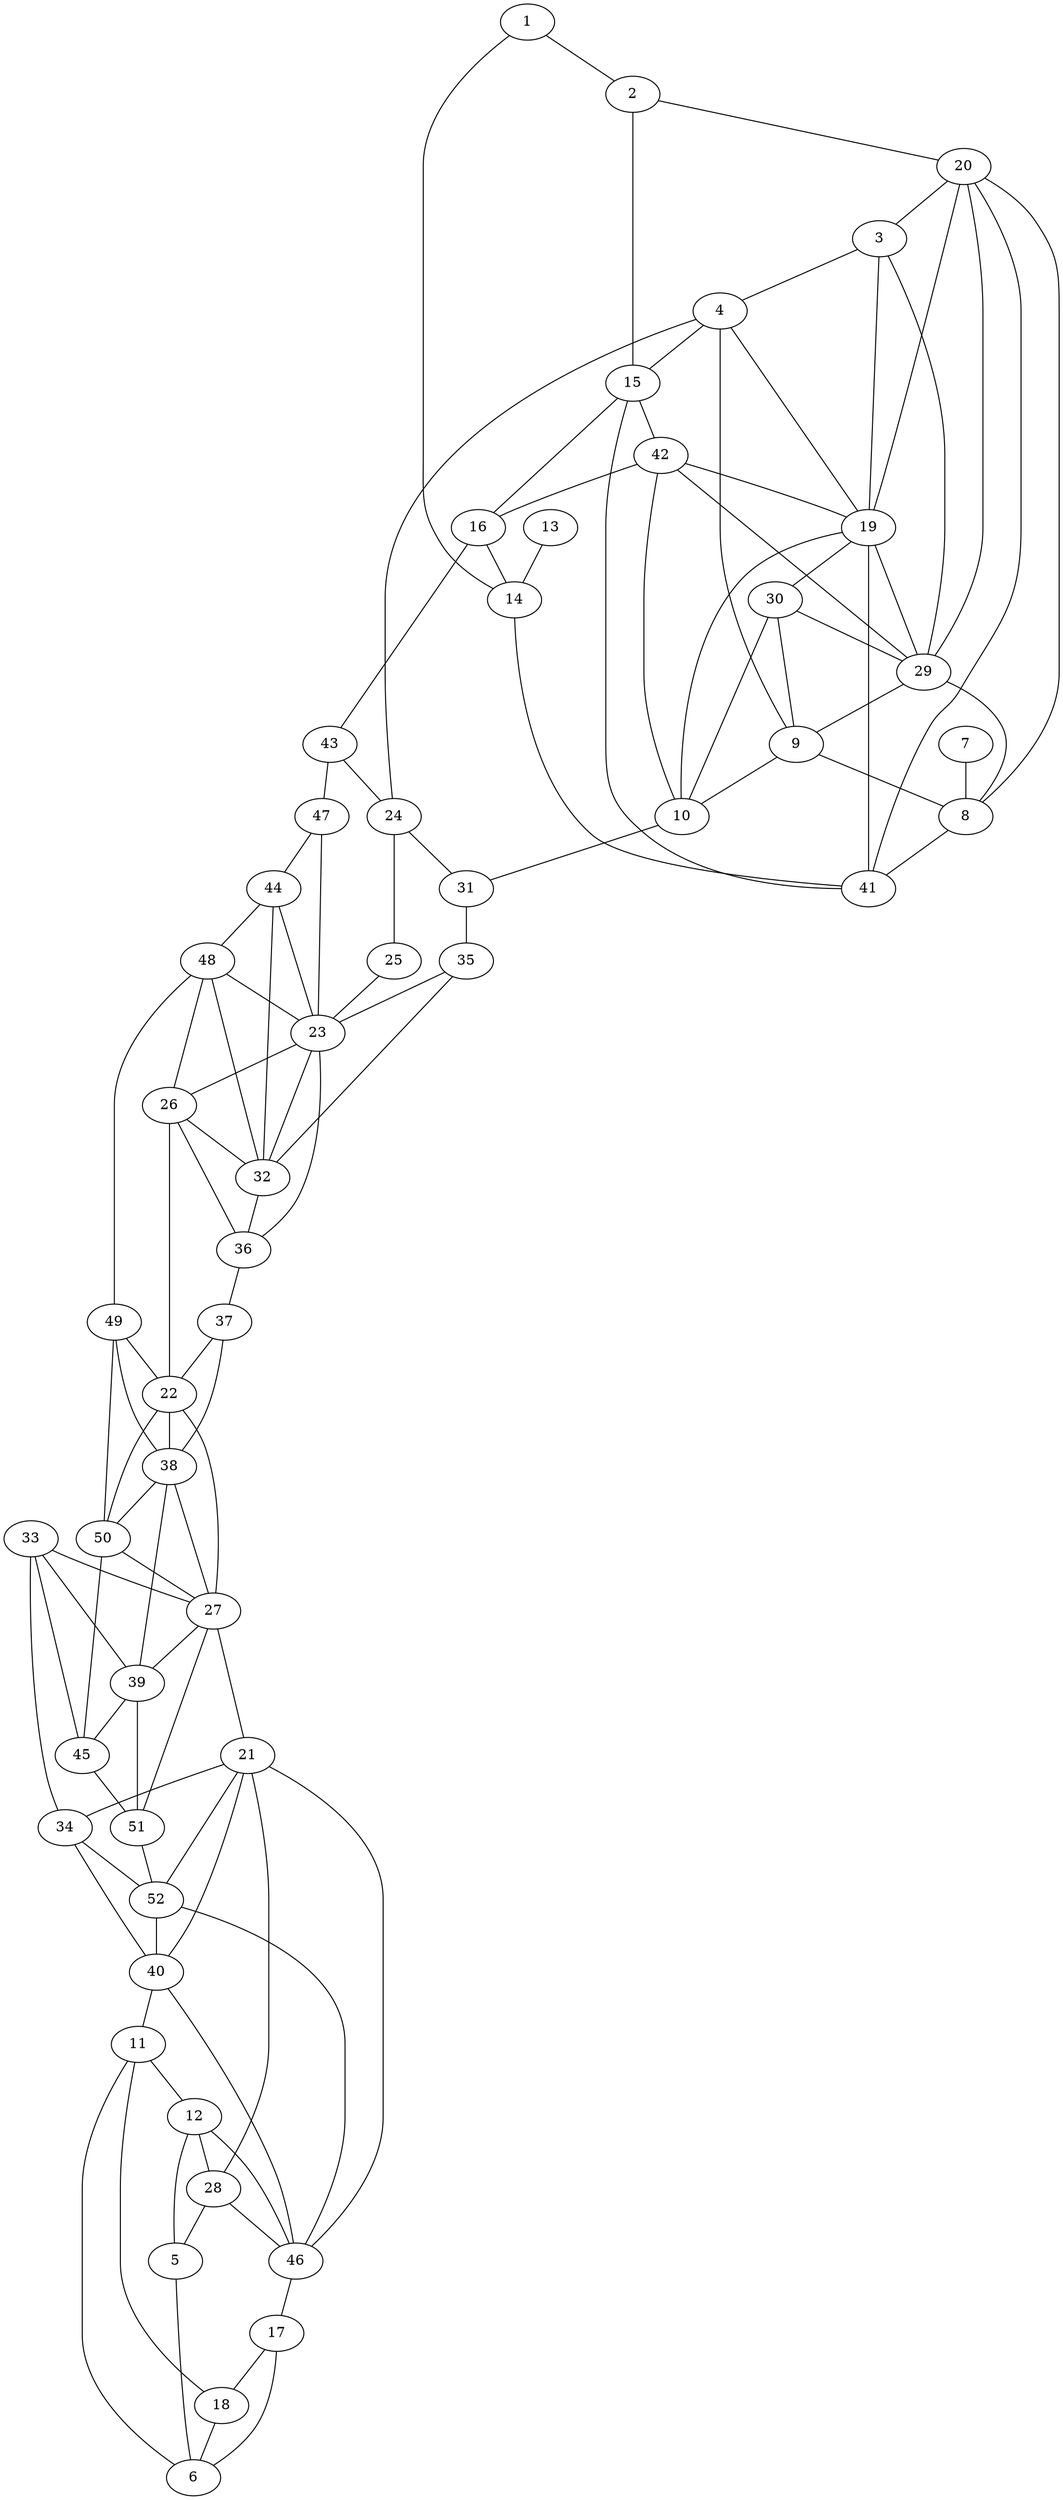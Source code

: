 graph pdb3std {
	1	 [aaLength=20,
		sequence=MTCVYEWADSYDSKDWDRLR,
		type=0];
	2	 [aaLength=5,
		sequence=IAPTL,
		type=0];
	1 -- 2	 [distance0="24.25646",
		frequency=1,
		type0=3];
	20	 [aaLength=4,
		sequence=LDKL,
		type=1];
	2 -- 20	 [distance0="7.0",
		frequency=1,
		type0=4];
	15	 [aaLength=4,
		sequence=WEAM,
		type=0];
	2 -- 15	 [distance0="19.75673",
		frequency=1,
		type0=2];
	3	 [aaLength=4,
		sequence=WEAM,
		type=0];
	4	 [aaLength=8,
		sequence=VSSKQVLG,
		type=0];
	3 -- 4	 [distance0="18.88697",
		frequency=1,
		type0=1];
	19	 [aaLength=3,
		sequence=AEE,
		type=1];
	3 -- 19	 [distance0="1.0",
		frequency=1,
		type0=4];
	29	 [aaLength=3,
		sequence=DKL,
		type=1];
	3 -- 29	 [distance0="21.15697",
		frequency=1,
		type0=3];
	9	 [aaLength=4,
		sequence=WEAM,
		type=0];
	4 -- 9	 [distance0="23.288",
		frequency=1,
		type0=2];
	4 -- 15	 [distance0="25.84639",
		frequency=1,
		type0=3];
	24	 [aaLength=7,
		sequence=GGTRWEK,
		type=1];
	4 -- 24	 [distance0="10.0",
		frequency=1,
		type0=4];
	5	 [aaLength=4,
		sequence=GRET,
		type=0];
	6	 [aaLength=6,
		sequence=GDK,
		type=0];
	5 -- 6	 [distance0="7.456661",
		distance1="1.0",
		frequency=2,
		type0=1,
		type1=4];
	12	 [aaLength=6,
		sequence=GDK,
		type=0];
	5 -- 12	 [distance0="21.55689",
		frequency=1,
		type0=3];
	11	 [aaLength=4,
		sequence=GRET,
		type=0];
	6 -- 11	 [distance0="17.60116",
		frequency=1,
		type0=2];
	7	 [aaLength=20,
		sequence=MTCVYEWADSYDSKDWDRLR,
		type=0];
	8	 [aaLength=5,
		sequence=IAPTL,
		type=0];
	7 -- 8	 [distance0="24.35396",
		distance1="2.0",
		frequency=2,
		type0=3,
		type1=4];
	8 -- 20	 [distance0="15.47584",
		frequency=1,
		type0=1];
	8 -- 29	 [distance0="16.26351",
		distance1="8.0",
		frequency=2,
		type0=2,
		type1=4];
	41	 [aaLength=3,
		sequence=DKL,
		type=1];
	8 -- 41	 [distance0="16.26351",
		frequency=1,
		type0=3];
	9 -- 8	 [distance0="21.01593",
		frequency=1,
		type0=3];
	10	 [aaLength=8,
		sequence=VSSKQVLG,
		type=0];
	9 -- 10	 [distance0="18.9613",
		frequency=1,
		type0=1];
	30	 [aaLength=3,
		sequence=AEE,
		type=1];
	9 -- 30	 [distance0="1.0",
		frequency=1,
		type0=4];
	10 -- 19	 [distance0="12.79454",
		frequency=1,
		type0=1];
	10 -- 30	 [distance0="12.79454",
		frequency=1,
		type0=2];
	31	 [aaLength=7,
		sequence=GGTRWEK,
		type=1];
	10 -- 31	 [distance0="10.0",
		frequency=1,
		type0=4];
	42	 [aaLength=3,
		sequence=AEE,
		type=1];
	10 -- 42	 [distance0="12.79454",
		frequency=1,
		type0=3];
	11 -- 12	 [distance0="12.26433",
		distance1="1.0",
		frequency=2,
		type0=1,
		type1=4];
	28	 [aaLength=6,
		sequence=FDRIFE,
		type=1];
	12 -- 28	 [distance0="16.46868",
		frequency=1,
		type0=2];
	46	 [aaLength=6,
		sequence=FDRIFE,
		type=1];
	12 -- 46	 [distance0="16.46868",
		frequency=1,
		type0=3];
	13	 [aaLength=20,
		sequence=MTCVYEWADSYDSKDWDRLR,
		type=0];
	14	 [aaLength=7,
		sequence=IAPTLRI,
		type=0];
	13 -- 14	 [distance0="22.34521",
		distance1="2.0",
		frequency=2,
		type0=2,
		type1=4];
	14 -- 1	 [distance0="25.82385",
		frequency=1,
		type0=3];
	14 -- 41	 [distance0="6.0",
		frequency=1,
		type0=4];
	16	 [aaLength=8,
		sequence=VSSKQVLG,
		type=0];
	15 -- 16	 [distance0="18.48964",
		frequency=1,
		type0=1];
	15 -- 42	 [distance0="1.0",
		frequency=1,
		type0=4];
	16 -- 14	 [distance0="29.76248",
		frequency=1,
		type0=3];
	43	 [aaLength=7,
		sequence=GGTRWEK,
		type=1];
	16 -- 43	 [distance0="10.0",
		frequency=1,
		type0=4];
	17	 [aaLength=4,
		sequence=GRET,
		type=0];
	17 -- 6	 [distance0="21.26553",
		frequency=1,
		type0=2];
	18	 [aaLength=6,
		sequence=GDK,
		type=0];
	17 -- 18	 [distance0="10.49395",
		distance1="1.0",
		frequency=2,
		type0=1,
		type1=4];
	18 -- 6	 [distance0="29.16739",
		frequency=1,
		type0=2];
	18 -- 11	 [distance0="30.46766",
		frequency=1,
		type0=3];
	19 -- 4	 [distance0="4.0",
		frequency=1,
		type0=4];
	19 -- 29	 [distance0="8.0",
		frequency=1,
		type0=3];
	19 -- 30	 [distance0="0.0",
		frequency=1,
		type0=1];
	20 -- 3	 [distance0="0.0",
		frequency=1,
		type0=5];
	20 -- 19	 [distance0="9.0",
		frequency=1,
		type0=3];
	20 -- 29	 [distance0="1.0",
		frequency=1,
		type0=1];
	20 -- 41	 [distance0="1.0",
		frequency=1,
		type0=2];
	21	 [aaLength=8,
		sequence=KPDIRWGE,
		type=1];
	34	 [aaLength=4,
		sequence=KPDI,
		type=1];
	21 -- 34	 [distance0="0.0",
		frequency=1,
		type0=1];
	22	 [aaLength=18,
		sequence=HSANLHWYKKIDGVWKFA,
		type=1];
	27	 [aaLength=5,
		sequence=LHWYK,
		type=1];
	22 -- 27	 [distance0="4.0",
		distance1="0.0",
		frequency=2,
		type0=3,
		type1=5];
	38	 [aaLength=4,
		sequence=HSAN,
		type=1];
	22 -- 38	 [distance0="0.0",
		frequency=1,
		type0=1];
	23	 [aaLength=15,
		sequence=LRVPHQRYKDTTMKE,
		type=1];
	26	 [aaLength=6,
		sequence=LRVPHQ,
		type=1];
	23 -- 26	 [distance0="0.0",
		distance1="0.0",
		frequency=2,
		type0=1,
		type1=5];
	25	 [aaLength=7,
		sequence=EDEVIGY,
		type=1];
	24 -- 25	 [distance0="9.0",
		distance1="2.0",
		frequency=2,
		type0=3,
		type1=4];
	24 -- 31	 [distance0="0.0",
		frequency=1,
		type0=1];
	25 -- 23	 [distance0="9.0",
		distance1="2.0",
		frequency=2,
		type0=3,
		type1=4];
	26 -- 22	 [distance0="16.0",
		frequency=1,
		type0=4];
	32	 [aaLength=14,
		sequence=LRVPHQRYKDTTMK,
		type=1];
	26 -- 32	 [distance0="0.0",
		frequency=1,
		type0=2];
	27 -- 21	 [distance0="11.0",
		frequency=1,
		type0=4];
	39	 [aaLength=10,
		sequence=LHWYKKIDGV,
		type=1];
	27 -- 39	 [distance0="0.0",
		frequency=1,
		type0=1];
	28 -- 5	 [distance0="1.0",
		frequency=1,
		type0=4];
	28 -- 21	 [distance0="10.0",
		frequency=1,
		type0=3];
	28 -- 46	 [distance0="0.0",
		frequency=1,
		type0=1];
	29 -- 9	 [distance0="0.0",
		frequency=1,
		type0=5];
	30 -- 29	 [distance0="8.0",
		frequency=1,
		type0=3];
	35	 [aaLength=7,
		sequence=EDEVIGY,
		type=1];
	31 -- 35	 [distance0="2.0",
		frequency=1,
		type0=4];
	32 -- 23	 [distance0="0.0",
		frequency=1,
		type0=1];
	36	 [aaLength=6,
		sequence=LRVPHQ,
		type=1];
	32 -- 36	 [distance0="0.0",
		distance1="0.0",
		frequency=2,
		type0=3,
		type1=5];
	33	 [aaLength=12,
		sequence=WYKKIDGVWKFA,
		type=1];
	33 -- 27	 [distance0="2.0",
		frequency=1,
		type0=1];
	33 -- 34	 [distance0="2.0",
		frequency=1,
		type0=4];
	33 -- 39	 [distance0="2.0",
		frequency=1,
		type0=2];
	45	 [aaLength=12,
		sequence=LHWYKKIDGVWK,
		type=1];
	33 -- 45	 [distance0="2.0",
		frequency=1,
		type0=3];
	40	 [aaLength=11,
		sequence=WGEFDFDRIFE,
		type=1];
	34 -- 40	 [distance0="5.0",
		distance1="1.0",
		frequency=2,
		type0=3,
		type1=4];
	52	 [aaLength=8,
		sequence=KPDIRWGE,
		type=1];
	34 -- 52	 [distance0="0.0",
		frequency=1,
		type0=2];
	35 -- 23	 [distance0="9.0",
		frequency=1,
		type0=3];
	35 -- 32	 [distance0="2.0",
		frequency=1,
		type0=4];
	36 -- 23	 [distance0="0.0",
		frequency=1,
		type0=1];
	36 -- 26	 [distance0="0.0",
		frequency=1,
		type0=2];
	37	 [aaLength=3,
		sequence=MKE,
		type=1];
	36 -- 37	 [distance0="6.0",
		frequency=1,
		type0=4];
	37 -- 22	 [distance0="10.0",
		frequency=1,
		type0=2];
	37 -- 38	 [distance0="10.0",
		distance1="7.0",
		frequency=2,
		type0=3,
		type1=4];
	38 -- 27	 [distance0="4.0",
		frequency=1,
		type0=3];
	38 -- 39	 [distance0="0.0",
		frequency=1,
		type0=5];
	50	 [aaLength=4,
		sequence=HSAN,
		type=1];
	38 -- 50	 [distance0="0.0",
		frequency=1,
		type0=2];
	39 -- 45	 [distance0="0.0",
		frequency=1,
		type0=2];
	40 -- 11	 [distance0="1.0",
		frequency=1,
		type0=4];
	40 -- 21	 [distance0="5.0",
		frequency=1,
		type0=1];
	41 -- 15	 [distance0="0.0",
		frequency=1,
		type0=5];
	41 -- 19	 [distance0="8.0",
		frequency=1,
		type0=3];
	42 -- 16	 [distance0="4.0",
		frequency=1,
		type0=4];
	42 -- 19	 [distance0="0.0",
		frequency=1,
		type0=1];
	42 -- 29	 [distance0="8.0",
		frequency=1,
		type0=3];
	43 -- 24	 [distance0="0.0",
		frequency=1,
		type0=1];
	47	 [aaLength=7,
		sequence=EDEVIGY,
		type=1];
	43 -- 47	 [distance0="2.0",
		frequency=1,
		type0=4];
	44	 [aaLength=14,
		sequence=LRVPHQRYKDTTMK,
		type=1];
	44 -- 23	 [distance0="0.0",
		frequency=1,
		type0=1];
	44 -- 32	 [distance0="0.0",
		frequency=1,
		type0=3];
	48	 [aaLength=6,
		sequence=LRVPHQ,
		type=1];
	44 -- 48	 [distance0="0.0",
		frequency=1,
		type0=5];
	51	 [aaLength=7,
		sequence=DGVWKFA,
		type=1];
	45 -- 51	 [distance0="0.0",
		frequency=1,
		type0=5];
	46 -- 17	 [distance0="1.0",
		frequency=1,
		type0=4];
	46 -- 21	 [distance0="10.0",
		frequency=1,
		type0=3];
	46 -- 40	 [distance0="5.0",
		frequency=1,
		type0=2];
	47 -- 23	 [distance0="9.0",
		frequency=1,
		type0=3];
	47 -- 44	 [distance0="2.0",
		frequency=1,
		type0=4];
	48 -- 23	 [distance0="0.0",
		frequency=1,
		type0=1];
	48 -- 26	 [distance0="0.0",
		frequency=1,
		type0=2];
	48 -- 32	 [distance0="0.0",
		frequency=1,
		type0=3];
	49	 [aaLength=3,
		sequence=MKE,
		type=1];
	48 -- 49	 [distance0="6.0",
		frequency=1,
		type0=4];
	49 -- 22	 [distance0="10.0",
		frequency=1,
		type0=2];
	49 -- 38	 [distance0="10.0",
		frequency=1,
		type0=3];
	49 -- 50	 [distance0="7.0",
		frequency=1,
		type0=4];
	50 -- 22	 [distance0="0.0",
		frequency=1,
		type0=1];
	50 -- 27	 [distance0="4.0",
		frequency=1,
		type0=3];
	50 -- 45	 [distance0="0.0",
		frequency=1,
		type0=5];
	51 -- 27	 [distance0="7.0",
		frequency=1,
		type0=2];
	51 -- 39	 [distance0="7.0",
		frequency=1,
		type0=3];
	51 -- 52	 [distance0="2.0",
		frequency=1,
		type0=4];
	52 -- 21	 [distance0="0.0",
		frequency=1,
		type0=1];
	52 -- 40	 [distance0="5.0",
		frequency=1,
		type0=3];
	52 -- 46	 [distance0="2.0",
		frequency=1,
		type0=4];
}
